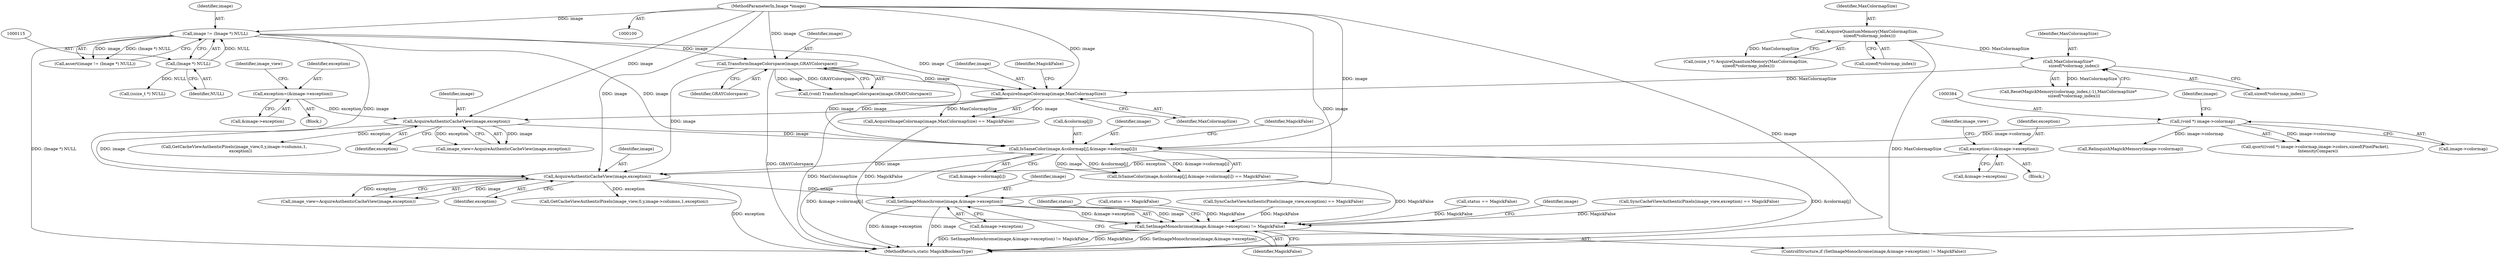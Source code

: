 digraph "0_ImageMagick_db1ffb6cf44bcfe5c4d5fcf9d9109ded5617387f_1@pointer" {
"1000619" [label="(Call,SetImageMonochrome(image,&image->exception))"];
"1000518" [label="(Call,AcquireAuthenticCacheView(image,exception))"];
"1000131" [label="(Call,TransformImageColorspace(image,GRAYColorspace))"];
"1000112" [label="(Call,image != (Image *) NULL)"];
"1000101" [label="(MethodParameterIn,Image *image)"];
"1000114" [label="(Call,(Image *) NULL)"];
"1000445" [label="(Call,IsSameColor(image,&colormap[j],&image->colormap[i]))"];
"1000202" [label="(Call,AcquireAuthenticCacheView(image,exception))"];
"1000176" [label="(Call,AcquireImageColormap(image,MaxColormapSize))"];
"1000169" [label="(Call,MaxColormapSize*\n         sizeof(*colormap_index))"];
"1000138" [label="(Call,AcquireQuantumMemory(MaxColormapSize,\n    sizeof(*colormap_index)))"];
"1000194" [label="(Call,exception=(&image->exception))"];
"1000383" [label="(Call,(void *) image->colormap)"];
"1000510" [label="(Call,exception=(&image->exception))"];
"1000618" [label="(Call,SetImageMonochrome(image,&image->exception) != MagickFalse)"];
"1000444" [label="(Call,IsSameColor(image,&colormap[j],&image->colormap[i]) == MagickFalse)"];
"1000139" [label="(Identifier,MaxColormapSize)"];
"1000512" [label="(Call,&image->exception)"];
"1000175" [label="(Call,AcquireImageColormap(image,MaxColormapSize) == MagickFalse)"];
"1000382" [label="(Call,qsort((void *) image->colormap,image->colors,sizeof(PixelPacket),\n    IntensityCompare))"];
"1000196" [label="(Call,&image->exception)"];
"1000385" [label="(Call,image->colormap)"];
"1000445" [label="(Call,IsSameColor(image,&colormap[j],&image->colormap[i]))"];
"1000633" [label="(MethodReturn,static MagickBooleanType)"];
"1000617" [label="(ControlStructure,if (SetImageMonochrome(image,&image->exception) != MagickFalse))"];
"1000177" [label="(Identifier,image)"];
"1000446" [label="(Identifier,image)"];
"1000618" [label="(Call,SetImageMonochrome(image,&image->exception) != MagickFalse)"];
"1000194" [label="(Call,exception=(&image->exception))"];
"1000223" [label="(Call,status == MagickFalse)"];
"1000545" [label="(Call,GetCacheViewAuthenticPixels(image_view,0,y,image->columns,1,exception))"];
"1000517" [label="(Identifier,image_view)"];
"1000628" [label="(Identifier,image)"];
"1000498" [label="(Call,RelinquishMagickMemory(image->colormap))"];
"1000518" [label="(Call,AcquireAuthenticCacheView(image,exception))"];
"1000111" [label="(Call,assert(image != (Image *) NULL))"];
"1000204" [label="(Identifier,exception)"];
"1000171" [label="(Call,sizeof(*colormap_index))"];
"1000140" [label="(Call,sizeof(*colormap_index))"];
"1000165" [label="(Call,ResetMagickMemory(colormap_index,(-1),MaxColormapSize*\n         sizeof(*colormap_index)))"];
"1000520" [label="(Identifier,exception)"];
"1000113" [label="(Identifier,image)"];
"1000161" [label="(Block,)"];
"1000101" [label="(MethodParameterIn,Image *image)"];
"1000457" [label="(Identifier,MagickFalse)"];
"1000136" [label="(Call,(ssize_t *) AcquireQuantumMemory(MaxColormapSize,\n    sizeof(*colormap_index)))"];
"1000138" [label="(Call,AcquireQuantumMemory(MaxColormapSize,\n    sizeof(*colormap_index)))"];
"1000169" [label="(Call,MaxColormapSize*\n         sizeof(*colormap_index))"];
"1000203" [label="(Identifier,image)"];
"1000346" [label="(Call,SyncCacheViewAuthenticPixels(image_view,exception) == MagickFalse)"];
"1000200" [label="(Call,image_view=AcquireAuthenticCacheView(image,exception))"];
"1000621" [label="(Call,&image->exception)"];
"1000146" [label="(Call,(ssize_t *) NULL)"];
"1000129" [label="(Call,(void) TransformImageColorspace(image,GRAYColorspace))"];
"1000178" [label="(Identifier,MaxColormapSize)"];
"1000133" [label="(Identifier,GRAYColorspace)"];
"1000229" [label="(Call,GetCacheViewAuthenticPixels(image_view,0,y,image->columns,1,\n          exception))"];
"1000511" [label="(Identifier,exception)"];
"1000131" [label="(Call,TransformImageColorspace(image,GRAYColorspace))"];
"1000632" [label="(Identifier,status)"];
"1000539" [label="(Call,status == MagickFalse)"];
"1000112" [label="(Call,image != (Image *) NULL)"];
"1000451" [label="(Call,&image->colormap[i])"];
"1000102" [label="(Block,)"];
"1000202" [label="(Call,AcquireAuthenticCacheView(image,exception))"];
"1000116" [label="(Identifier,NULL)"];
"1000619" [label="(Call,SetImageMonochrome(image,&image->exception))"];
"1000195" [label="(Identifier,exception)"];
"1000620" [label="(Identifier,image)"];
"1000383" [label="(Call,(void *) image->colormap)"];
"1000625" [label="(Identifier,MagickFalse)"];
"1000179" [label="(Identifier,MagickFalse)"];
"1000176" [label="(Call,AcquireImageColormap(image,MaxColormapSize))"];
"1000201" [label="(Identifier,image_view)"];
"1000510" [label="(Call,exception=(&image->exception))"];
"1000516" [label="(Call,image_view=AcquireAuthenticCacheView(image,exception))"];
"1000132" [label="(Identifier,image)"];
"1000114" [label="(Call,(Image *) NULL)"];
"1000170" [label="(Identifier,MaxColormapSize)"];
"1000447" [label="(Call,&colormap[j])"];
"1000389" [label="(Identifier,image)"];
"1000519" [label="(Identifier,image)"];
"1000594" [label="(Call,SyncCacheViewAuthenticPixels(image_view,exception) == MagickFalse)"];
"1000619" -> "1000618"  [label="AST: "];
"1000619" -> "1000621"  [label="CFG: "];
"1000620" -> "1000619"  [label="AST: "];
"1000621" -> "1000619"  [label="AST: "];
"1000625" -> "1000619"  [label="CFG: "];
"1000619" -> "1000633"  [label="DDG: &image->exception"];
"1000619" -> "1000633"  [label="DDG: image"];
"1000619" -> "1000618"  [label="DDG: image"];
"1000619" -> "1000618"  [label="DDG: &image->exception"];
"1000518" -> "1000619"  [label="DDG: image"];
"1000101" -> "1000619"  [label="DDG: image"];
"1000518" -> "1000516"  [label="AST: "];
"1000518" -> "1000520"  [label="CFG: "];
"1000519" -> "1000518"  [label="AST: "];
"1000520" -> "1000518"  [label="AST: "];
"1000516" -> "1000518"  [label="CFG: "];
"1000518" -> "1000633"  [label="DDG: exception"];
"1000518" -> "1000516"  [label="DDG: image"];
"1000518" -> "1000516"  [label="DDG: exception"];
"1000131" -> "1000518"  [label="DDG: image"];
"1000445" -> "1000518"  [label="DDG: image"];
"1000202" -> "1000518"  [label="DDG: image"];
"1000112" -> "1000518"  [label="DDG: image"];
"1000101" -> "1000518"  [label="DDG: image"];
"1000510" -> "1000518"  [label="DDG: exception"];
"1000518" -> "1000545"  [label="DDG: exception"];
"1000131" -> "1000129"  [label="AST: "];
"1000131" -> "1000133"  [label="CFG: "];
"1000132" -> "1000131"  [label="AST: "];
"1000133" -> "1000131"  [label="AST: "];
"1000129" -> "1000131"  [label="CFG: "];
"1000131" -> "1000633"  [label="DDG: GRAYColorspace"];
"1000131" -> "1000129"  [label="DDG: image"];
"1000131" -> "1000129"  [label="DDG: GRAYColorspace"];
"1000112" -> "1000131"  [label="DDG: image"];
"1000101" -> "1000131"  [label="DDG: image"];
"1000131" -> "1000176"  [label="DDG: image"];
"1000131" -> "1000445"  [label="DDG: image"];
"1000112" -> "1000111"  [label="AST: "];
"1000112" -> "1000114"  [label="CFG: "];
"1000113" -> "1000112"  [label="AST: "];
"1000114" -> "1000112"  [label="AST: "];
"1000111" -> "1000112"  [label="CFG: "];
"1000112" -> "1000633"  [label="DDG: (Image *) NULL"];
"1000112" -> "1000111"  [label="DDG: image"];
"1000112" -> "1000111"  [label="DDG: (Image *) NULL"];
"1000101" -> "1000112"  [label="DDG: image"];
"1000114" -> "1000112"  [label="DDG: NULL"];
"1000112" -> "1000176"  [label="DDG: image"];
"1000112" -> "1000445"  [label="DDG: image"];
"1000101" -> "1000100"  [label="AST: "];
"1000101" -> "1000633"  [label="DDG: image"];
"1000101" -> "1000176"  [label="DDG: image"];
"1000101" -> "1000202"  [label="DDG: image"];
"1000101" -> "1000445"  [label="DDG: image"];
"1000114" -> "1000116"  [label="CFG: "];
"1000115" -> "1000114"  [label="AST: "];
"1000116" -> "1000114"  [label="AST: "];
"1000114" -> "1000146"  [label="DDG: NULL"];
"1000445" -> "1000444"  [label="AST: "];
"1000445" -> "1000451"  [label="CFG: "];
"1000446" -> "1000445"  [label="AST: "];
"1000447" -> "1000445"  [label="AST: "];
"1000451" -> "1000445"  [label="AST: "];
"1000457" -> "1000445"  [label="CFG: "];
"1000445" -> "1000633"  [label="DDG: &colormap[j]"];
"1000445" -> "1000633"  [label="DDG: &image->colormap[i]"];
"1000445" -> "1000444"  [label="DDG: image"];
"1000445" -> "1000444"  [label="DDG: &colormap[j]"];
"1000445" -> "1000444"  [label="DDG: &image->colormap[i]"];
"1000202" -> "1000445"  [label="DDG: image"];
"1000383" -> "1000445"  [label="DDG: image->colormap"];
"1000202" -> "1000200"  [label="AST: "];
"1000202" -> "1000204"  [label="CFG: "];
"1000203" -> "1000202"  [label="AST: "];
"1000204" -> "1000202"  [label="AST: "];
"1000200" -> "1000202"  [label="CFG: "];
"1000202" -> "1000200"  [label="DDG: image"];
"1000202" -> "1000200"  [label="DDG: exception"];
"1000176" -> "1000202"  [label="DDG: image"];
"1000194" -> "1000202"  [label="DDG: exception"];
"1000202" -> "1000229"  [label="DDG: exception"];
"1000176" -> "1000175"  [label="AST: "];
"1000176" -> "1000178"  [label="CFG: "];
"1000177" -> "1000176"  [label="AST: "];
"1000178" -> "1000176"  [label="AST: "];
"1000179" -> "1000176"  [label="CFG: "];
"1000176" -> "1000633"  [label="DDG: MaxColormapSize"];
"1000176" -> "1000175"  [label="DDG: image"];
"1000176" -> "1000175"  [label="DDG: MaxColormapSize"];
"1000169" -> "1000176"  [label="DDG: MaxColormapSize"];
"1000169" -> "1000165"  [label="AST: "];
"1000169" -> "1000171"  [label="CFG: "];
"1000170" -> "1000169"  [label="AST: "];
"1000171" -> "1000169"  [label="AST: "];
"1000165" -> "1000169"  [label="CFG: "];
"1000169" -> "1000165"  [label="DDG: MaxColormapSize"];
"1000138" -> "1000169"  [label="DDG: MaxColormapSize"];
"1000138" -> "1000136"  [label="AST: "];
"1000138" -> "1000140"  [label="CFG: "];
"1000139" -> "1000138"  [label="AST: "];
"1000140" -> "1000138"  [label="AST: "];
"1000136" -> "1000138"  [label="CFG: "];
"1000138" -> "1000633"  [label="DDG: MaxColormapSize"];
"1000138" -> "1000136"  [label="DDG: MaxColormapSize"];
"1000194" -> "1000161"  [label="AST: "];
"1000194" -> "1000196"  [label="CFG: "];
"1000195" -> "1000194"  [label="AST: "];
"1000196" -> "1000194"  [label="AST: "];
"1000201" -> "1000194"  [label="CFG: "];
"1000383" -> "1000382"  [label="AST: "];
"1000383" -> "1000385"  [label="CFG: "];
"1000384" -> "1000383"  [label="AST: "];
"1000385" -> "1000383"  [label="AST: "];
"1000389" -> "1000383"  [label="CFG: "];
"1000383" -> "1000382"  [label="DDG: image->colormap"];
"1000383" -> "1000498"  [label="DDG: image->colormap"];
"1000510" -> "1000102"  [label="AST: "];
"1000510" -> "1000512"  [label="CFG: "];
"1000511" -> "1000510"  [label="AST: "];
"1000512" -> "1000510"  [label="AST: "];
"1000517" -> "1000510"  [label="CFG: "];
"1000618" -> "1000617"  [label="AST: "];
"1000618" -> "1000625"  [label="CFG: "];
"1000625" -> "1000618"  [label="AST: "];
"1000628" -> "1000618"  [label="CFG: "];
"1000632" -> "1000618"  [label="CFG: "];
"1000618" -> "1000633"  [label="DDG: SetImageMonochrome(image,&image->exception) != MagickFalse"];
"1000618" -> "1000633"  [label="DDG: MagickFalse"];
"1000618" -> "1000633"  [label="DDG: SetImageMonochrome(image,&image->exception)"];
"1000223" -> "1000618"  [label="DDG: MagickFalse"];
"1000175" -> "1000618"  [label="DDG: MagickFalse"];
"1000346" -> "1000618"  [label="DDG: MagickFalse"];
"1000539" -> "1000618"  [label="DDG: MagickFalse"];
"1000594" -> "1000618"  [label="DDG: MagickFalse"];
"1000444" -> "1000618"  [label="DDG: MagickFalse"];
}
